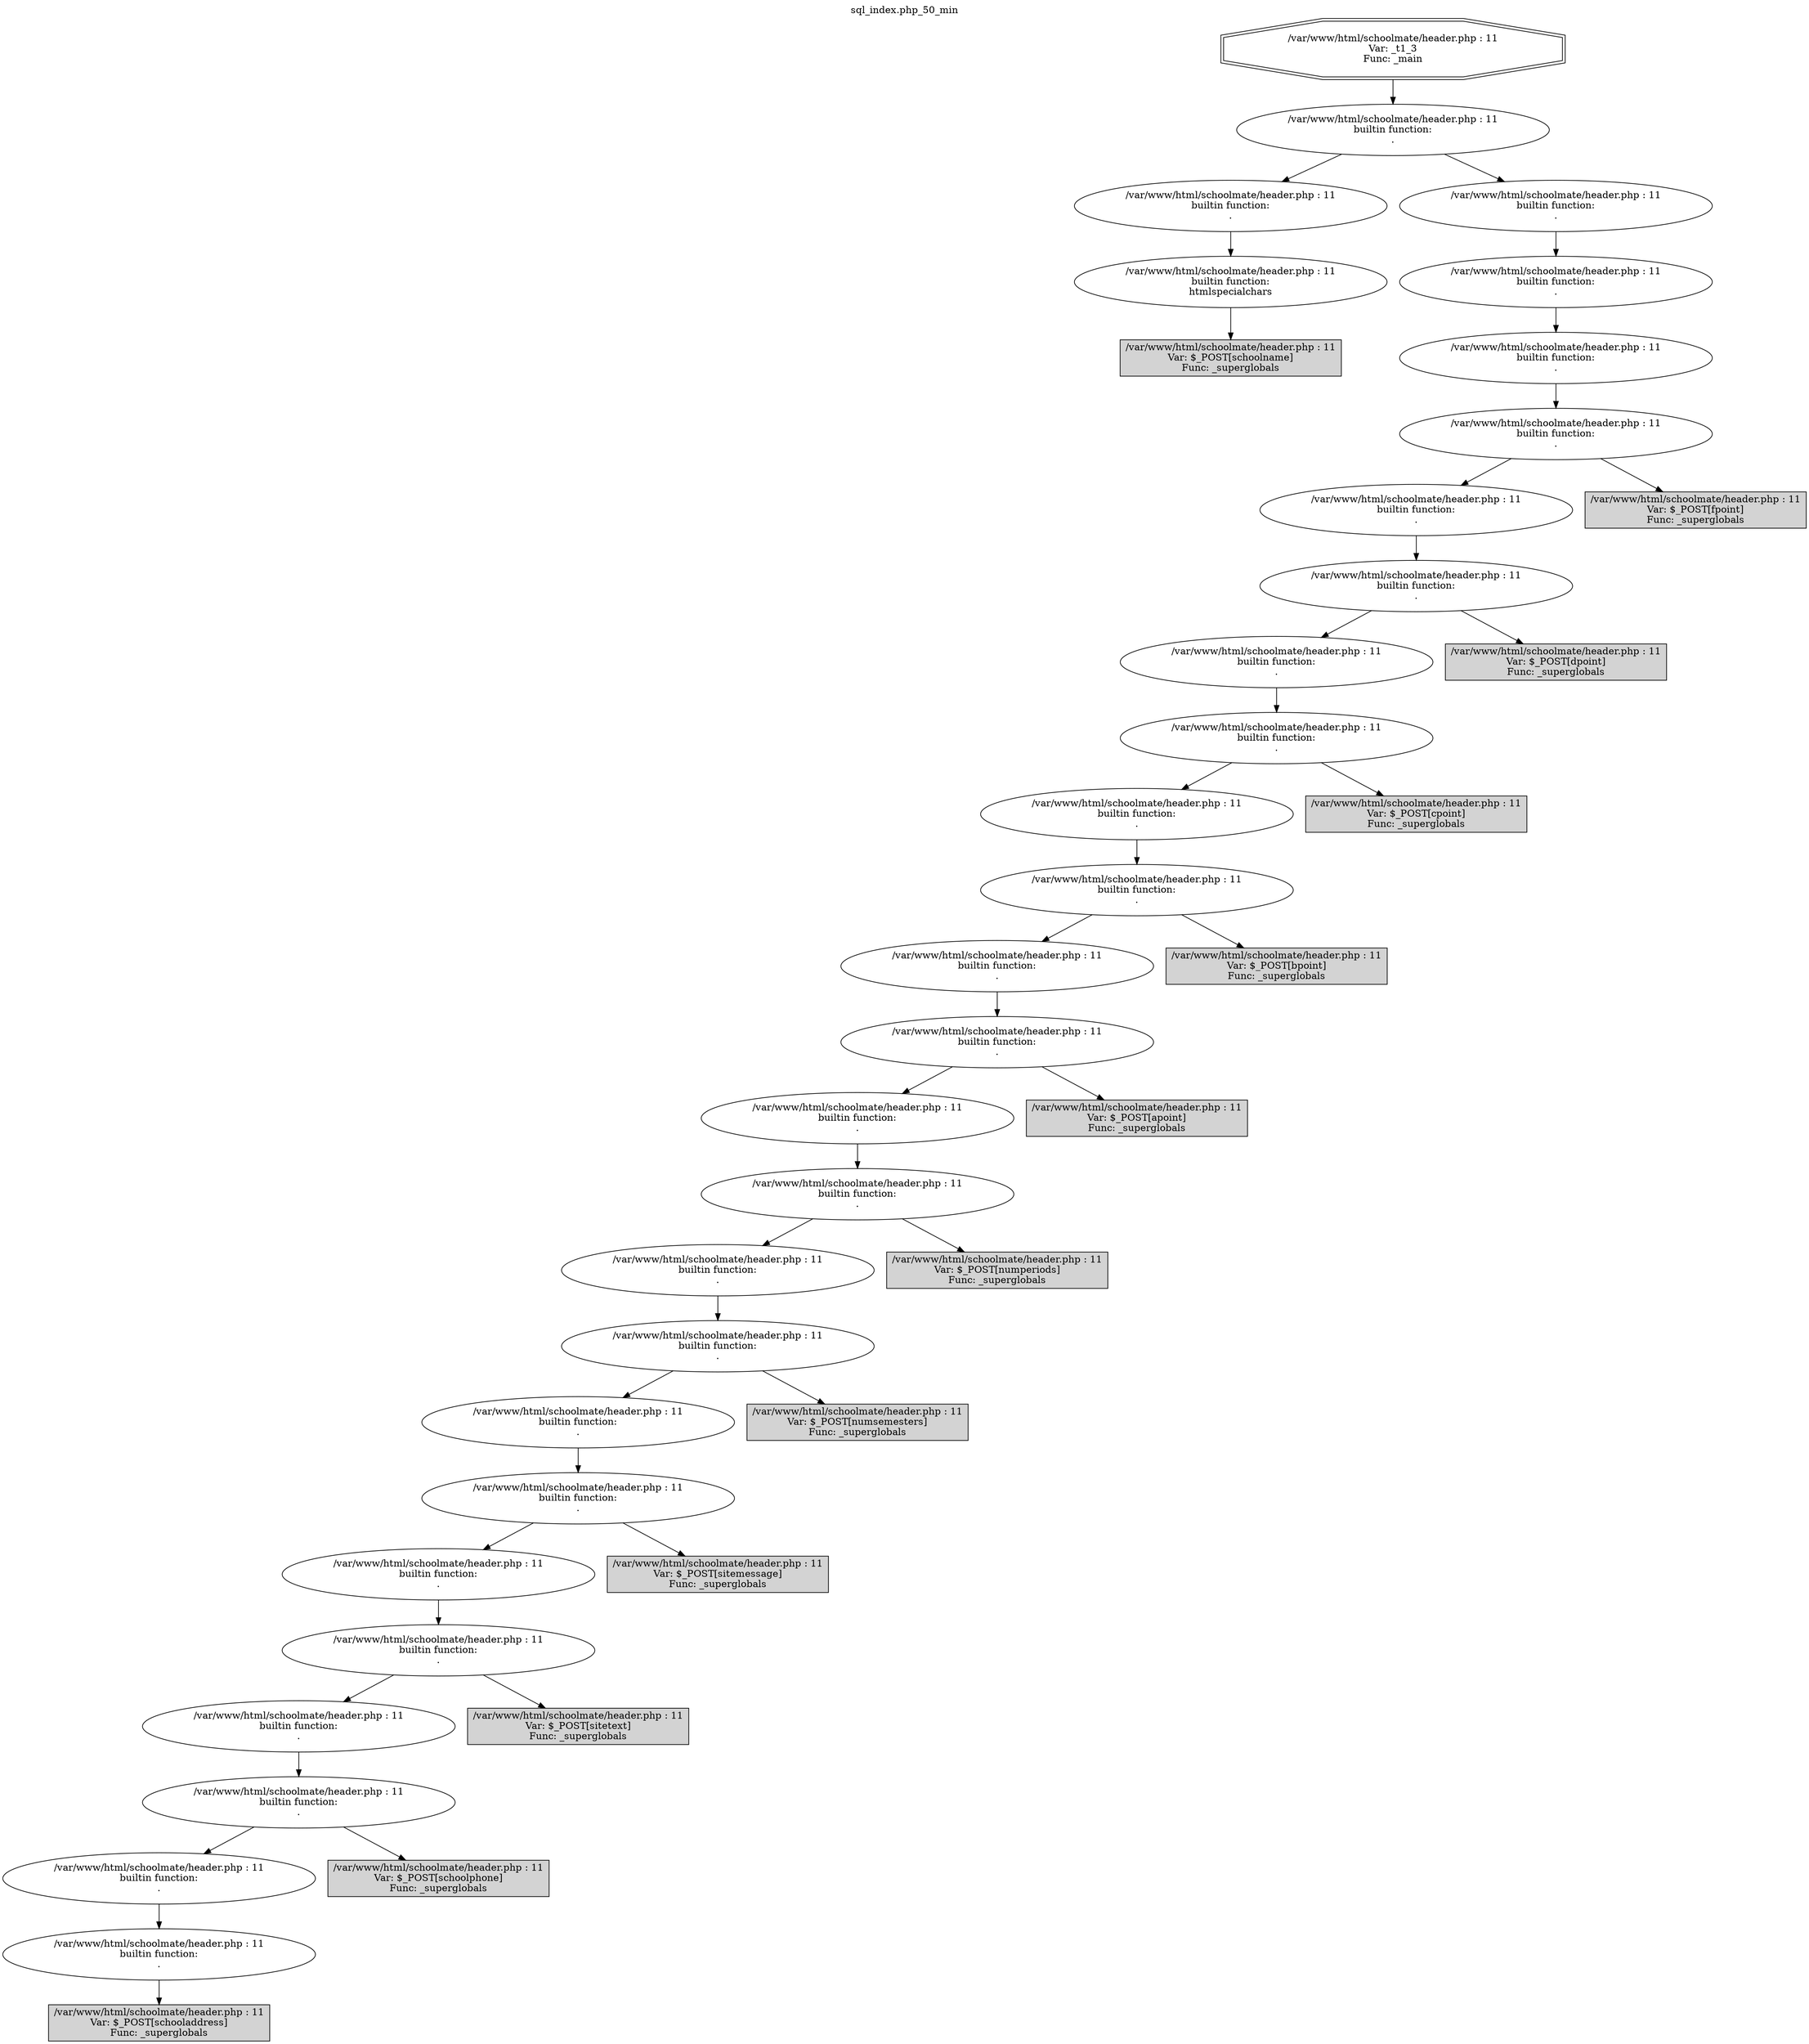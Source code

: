 digraph cfg {
  label="sql_index.php_50_min";
  labelloc=t;
  n1 [shape=doubleoctagon, label="/var/www/html/schoolmate/header.php : 11\nVar: _t1_3\nFunc: _main\n"];
  n2 [shape=ellipse, label="/var/www/html/schoolmate/header.php : 11\nbuiltin function:\n.\n"];
  n3 [shape=ellipse, label="/var/www/html/schoolmate/header.php : 11\nbuiltin function:\n.\n"];
  n4 [shape=ellipse, label="/var/www/html/schoolmate/header.php : 11\nbuiltin function:\nhtmlspecialchars\n"];
  n5 [shape=box, label="/var/www/html/schoolmate/header.php : 11\nVar: $_POST[schoolname]\nFunc: _superglobals\n",style=filled];
  n6 [shape=ellipse, label="/var/www/html/schoolmate/header.php : 11\nbuiltin function:\n.\n"];
  n7 [shape=ellipse, label="/var/www/html/schoolmate/header.php : 11\nbuiltin function:\n.\n"];
  n8 [shape=ellipse, label="/var/www/html/schoolmate/header.php : 11\nbuiltin function:\n.\n"];
  n9 [shape=ellipse, label="/var/www/html/schoolmate/header.php : 11\nbuiltin function:\n.\n"];
  n10 [shape=ellipse, label="/var/www/html/schoolmate/header.php : 11\nbuiltin function:\n.\n"];
  n11 [shape=ellipse, label="/var/www/html/schoolmate/header.php : 11\nbuiltin function:\n.\n"];
  n12 [shape=ellipse, label="/var/www/html/schoolmate/header.php : 11\nbuiltin function:\n.\n"];
  n13 [shape=ellipse, label="/var/www/html/schoolmate/header.php : 11\nbuiltin function:\n.\n"];
  n14 [shape=ellipse, label="/var/www/html/schoolmate/header.php : 11\nbuiltin function:\n.\n"];
  n15 [shape=ellipse, label="/var/www/html/schoolmate/header.php : 11\nbuiltin function:\n.\n"];
  n16 [shape=ellipse, label="/var/www/html/schoolmate/header.php : 11\nbuiltin function:\n.\n"];
  n17 [shape=ellipse, label="/var/www/html/schoolmate/header.php : 11\nbuiltin function:\n.\n"];
  n18 [shape=ellipse, label="/var/www/html/schoolmate/header.php : 11\nbuiltin function:\n.\n"];
  n19 [shape=ellipse, label="/var/www/html/schoolmate/header.php : 11\nbuiltin function:\n.\n"];
  n20 [shape=ellipse, label="/var/www/html/schoolmate/header.php : 11\nbuiltin function:\n.\n"];
  n21 [shape=ellipse, label="/var/www/html/schoolmate/header.php : 11\nbuiltin function:\n.\n"];
  n22 [shape=ellipse, label="/var/www/html/schoolmate/header.php : 11\nbuiltin function:\n.\n"];
  n23 [shape=ellipse, label="/var/www/html/schoolmate/header.php : 11\nbuiltin function:\n.\n"];
  n24 [shape=ellipse, label="/var/www/html/schoolmate/header.php : 11\nbuiltin function:\n.\n"];
  n25 [shape=ellipse, label="/var/www/html/schoolmate/header.php : 11\nbuiltin function:\n.\n"];
  n26 [shape=ellipse, label="/var/www/html/schoolmate/header.php : 11\nbuiltin function:\n.\n"];
  n27 [shape=ellipse, label="/var/www/html/schoolmate/header.php : 11\nbuiltin function:\n.\n"];
  n28 [shape=ellipse, label="/var/www/html/schoolmate/header.php : 11\nbuiltin function:\n.\n"];
  n29 [shape=ellipse, label="/var/www/html/schoolmate/header.php : 11\nbuiltin function:\n.\n"];
  n30 [shape=box, label="/var/www/html/schoolmate/header.php : 11\nVar: $_POST[schooladdress]\nFunc: _superglobals\n",style=filled];
  n31 [shape=box, label="/var/www/html/schoolmate/header.php : 11\nVar: $_POST[schoolphone]\nFunc: _superglobals\n",style=filled];
  n32 [shape=box, label="/var/www/html/schoolmate/header.php : 11\nVar: $_POST[sitetext]\nFunc: _superglobals\n",style=filled];
  n33 [shape=box, label="/var/www/html/schoolmate/header.php : 11\nVar: $_POST[sitemessage]\nFunc: _superglobals\n",style=filled];
  n34 [shape=box, label="/var/www/html/schoolmate/header.php : 11\nVar: $_POST[numsemesters]\nFunc: _superglobals\n",style=filled];
  n35 [shape=box, label="/var/www/html/schoolmate/header.php : 11\nVar: $_POST[numperiods]\nFunc: _superglobals\n",style=filled];
  n36 [shape=box, label="/var/www/html/schoolmate/header.php : 11\nVar: $_POST[apoint]\nFunc: _superglobals\n",style=filled];
  n37 [shape=box, label="/var/www/html/schoolmate/header.php : 11\nVar: $_POST[bpoint]\nFunc: _superglobals\n",style=filled];
  n38 [shape=box, label="/var/www/html/schoolmate/header.php : 11\nVar: $_POST[cpoint]\nFunc: _superglobals\n",style=filled];
  n39 [shape=box, label="/var/www/html/schoolmate/header.php : 11\nVar: $_POST[dpoint]\nFunc: _superglobals\n",style=filled];
  n40 [shape=box, label="/var/www/html/schoolmate/header.php : 11\nVar: $_POST[fpoint]\nFunc: _superglobals\n",style=filled];
  n1 -> n2;
  n2 -> n3;
  n2 -> n6;
  n3 -> n4;
  n4 -> n5;
  n6 -> n7;
  n7 -> n8;
  n8 -> n9;
  n9 -> n10;
  n9 -> n40;
  n10 -> n11;
  n11 -> n12;
  n11 -> n39;
  n12 -> n13;
  n13 -> n14;
  n13 -> n38;
  n14 -> n15;
  n15 -> n16;
  n15 -> n37;
  n16 -> n17;
  n17 -> n18;
  n17 -> n36;
  n18 -> n19;
  n19 -> n20;
  n19 -> n35;
  n20 -> n21;
  n21 -> n22;
  n21 -> n34;
  n22 -> n23;
  n23 -> n24;
  n23 -> n33;
  n24 -> n25;
  n25 -> n26;
  n25 -> n32;
  n26 -> n27;
  n27 -> n28;
  n27 -> n31;
  n28 -> n29;
  n29 -> n30;
}
